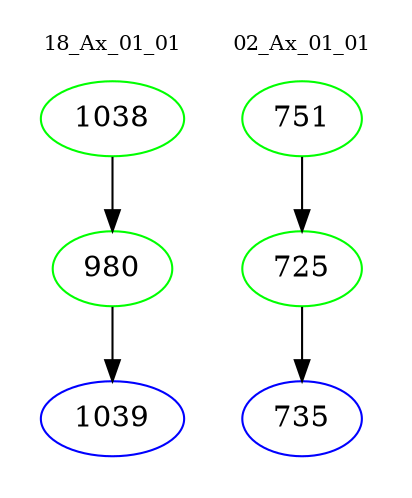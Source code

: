 digraph{
subgraph cluster_0 {
color = white
label = "18_Ax_01_01";
fontsize=10;
T0_1038 [label="1038", color="green"]
T0_1038 -> T0_980 [color="black"]
T0_980 [label="980", color="green"]
T0_980 -> T0_1039 [color="black"]
T0_1039 [label="1039", color="blue"]
}
subgraph cluster_1 {
color = white
label = "02_Ax_01_01";
fontsize=10;
T1_751 [label="751", color="green"]
T1_751 -> T1_725 [color="black"]
T1_725 [label="725", color="green"]
T1_725 -> T1_735 [color="black"]
T1_735 [label="735", color="blue"]
}
}
